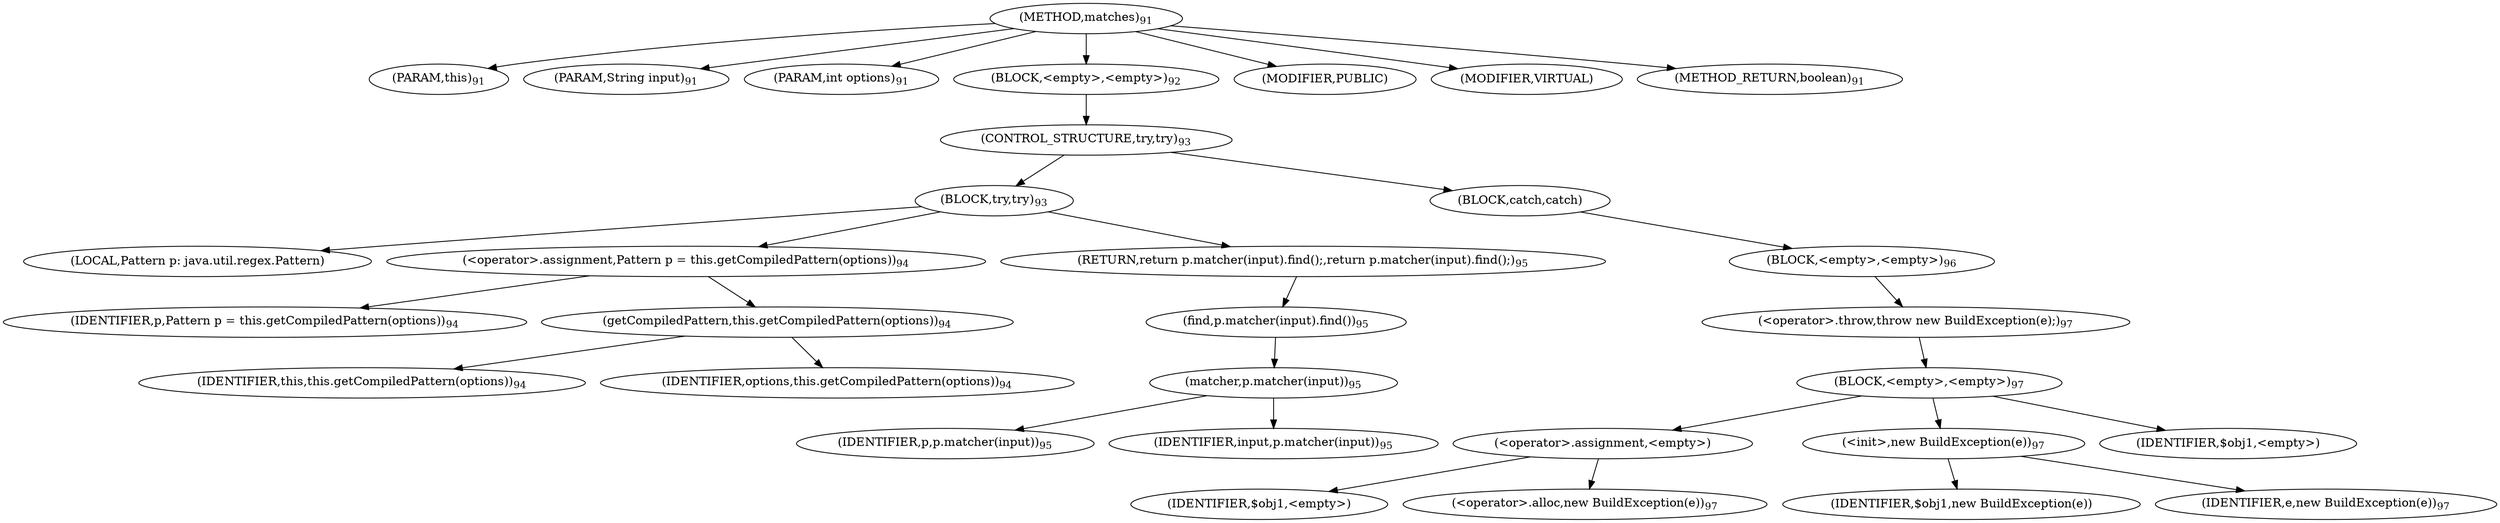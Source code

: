 digraph "matches" {  
"112" [label = <(METHOD,matches)<SUB>91</SUB>> ]
"11" [label = <(PARAM,this)<SUB>91</SUB>> ]
"113" [label = <(PARAM,String input)<SUB>91</SUB>> ]
"114" [label = <(PARAM,int options)<SUB>91</SUB>> ]
"115" [label = <(BLOCK,&lt;empty&gt;,&lt;empty&gt;)<SUB>92</SUB>> ]
"116" [label = <(CONTROL_STRUCTURE,try,try)<SUB>93</SUB>> ]
"117" [label = <(BLOCK,try,try)<SUB>93</SUB>> ]
"118" [label = <(LOCAL,Pattern p: java.util.regex.Pattern)> ]
"119" [label = <(&lt;operator&gt;.assignment,Pattern p = this.getCompiledPattern(options))<SUB>94</SUB>> ]
"120" [label = <(IDENTIFIER,p,Pattern p = this.getCompiledPattern(options))<SUB>94</SUB>> ]
"121" [label = <(getCompiledPattern,this.getCompiledPattern(options))<SUB>94</SUB>> ]
"10" [label = <(IDENTIFIER,this,this.getCompiledPattern(options))<SUB>94</SUB>> ]
"122" [label = <(IDENTIFIER,options,this.getCompiledPattern(options))<SUB>94</SUB>> ]
"123" [label = <(RETURN,return p.matcher(input).find();,return p.matcher(input).find();)<SUB>95</SUB>> ]
"124" [label = <(find,p.matcher(input).find())<SUB>95</SUB>> ]
"125" [label = <(matcher,p.matcher(input))<SUB>95</SUB>> ]
"126" [label = <(IDENTIFIER,p,p.matcher(input))<SUB>95</SUB>> ]
"127" [label = <(IDENTIFIER,input,p.matcher(input))<SUB>95</SUB>> ]
"128" [label = <(BLOCK,catch,catch)> ]
"129" [label = <(BLOCK,&lt;empty&gt;,&lt;empty&gt;)<SUB>96</SUB>> ]
"130" [label = <(&lt;operator&gt;.throw,throw new BuildException(e);)<SUB>97</SUB>> ]
"131" [label = <(BLOCK,&lt;empty&gt;,&lt;empty&gt;)<SUB>97</SUB>> ]
"132" [label = <(&lt;operator&gt;.assignment,&lt;empty&gt;)> ]
"133" [label = <(IDENTIFIER,$obj1,&lt;empty&gt;)> ]
"134" [label = <(&lt;operator&gt;.alloc,new BuildException(e))<SUB>97</SUB>> ]
"135" [label = <(&lt;init&gt;,new BuildException(e))<SUB>97</SUB>> ]
"136" [label = <(IDENTIFIER,$obj1,new BuildException(e))> ]
"137" [label = <(IDENTIFIER,e,new BuildException(e))<SUB>97</SUB>> ]
"138" [label = <(IDENTIFIER,$obj1,&lt;empty&gt;)> ]
"139" [label = <(MODIFIER,PUBLIC)> ]
"140" [label = <(MODIFIER,VIRTUAL)> ]
"141" [label = <(METHOD_RETURN,boolean)<SUB>91</SUB>> ]
  "112" -> "11" 
  "112" -> "113" 
  "112" -> "114" 
  "112" -> "115" 
  "112" -> "139" 
  "112" -> "140" 
  "112" -> "141" 
  "115" -> "116" 
  "116" -> "117" 
  "116" -> "128" 
  "117" -> "118" 
  "117" -> "119" 
  "117" -> "123" 
  "119" -> "120" 
  "119" -> "121" 
  "121" -> "10" 
  "121" -> "122" 
  "123" -> "124" 
  "124" -> "125" 
  "125" -> "126" 
  "125" -> "127" 
  "128" -> "129" 
  "129" -> "130" 
  "130" -> "131" 
  "131" -> "132" 
  "131" -> "135" 
  "131" -> "138" 
  "132" -> "133" 
  "132" -> "134" 
  "135" -> "136" 
  "135" -> "137" 
}
